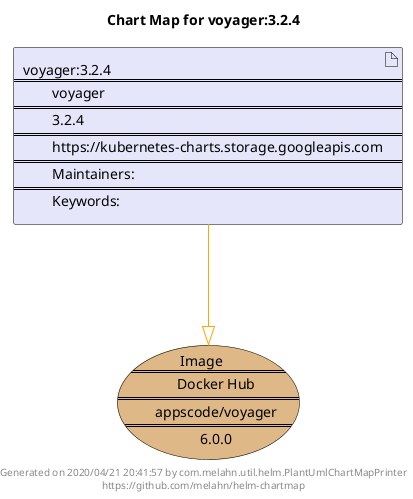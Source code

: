 @startuml
skinparam linetype ortho
skinparam backgroundColor white
skinparam usecaseBorderColor black
skinparam usecaseArrowColor LightSlateGray
skinparam artifactBorderColor black
skinparam artifactArrowColor LightSlateGray

title Chart Map for voyager:3.2.4

'There is one referenced Helm Chart
artifact "voyager:3.2.4\n====\n\tvoyager\n====\n\t3.2.4\n====\n\thttps://kubernetes-charts.storage.googleapis.com\n====\n\tMaintainers: \n====\n\tKeywords: " as voyager_3_2_4 #Lavender

'There is one referenced Docker Image
usecase "Image\n====\n\tDocker Hub\n====\n\tappscode/voyager\n====\n\t6.0.0" as appscode_voyager_6_0_0 #BurlyWood

'Chart Dependencies
voyager_3_2_4--[#orange]-|>appscode_voyager_6_0_0

center footer Generated on 2020/04/21 20:41:57 by com.melahn.util.helm.PlantUmlChartMapPrinter\nhttps://github.com/melahn/helm-chartmap
@enduml
